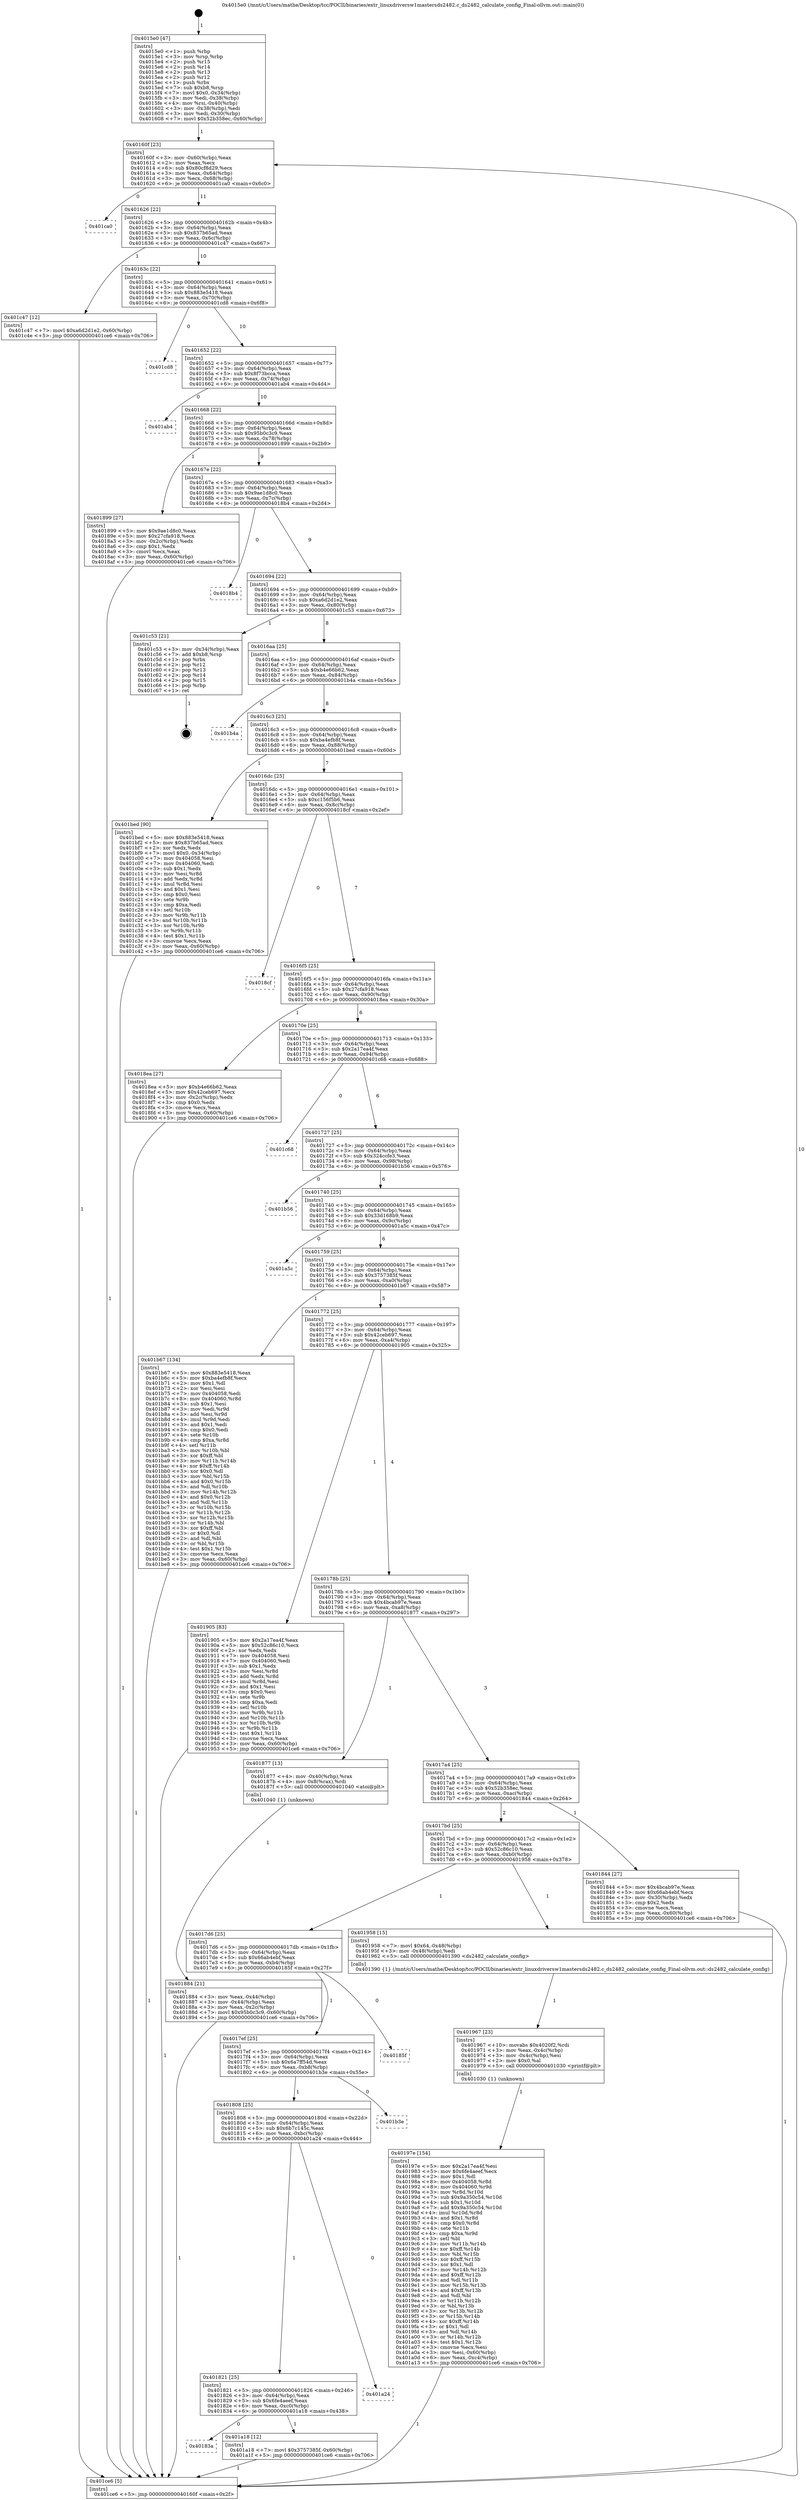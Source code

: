 digraph "0x4015e0" {
  label = "0x4015e0 (/mnt/c/Users/mathe/Desktop/tcc/POCII/binaries/extr_linuxdriversw1mastersds2482.c_ds2482_calculate_config_Final-ollvm.out::main(0))"
  labelloc = "t"
  node[shape=record]

  Entry [label="",width=0.3,height=0.3,shape=circle,fillcolor=black,style=filled]
  "0x40160f" [label="{
     0x40160f [23]\l
     | [instrs]\l
     &nbsp;&nbsp;0x40160f \<+3\>: mov -0x60(%rbp),%eax\l
     &nbsp;&nbsp;0x401612 \<+2\>: mov %eax,%ecx\l
     &nbsp;&nbsp;0x401614 \<+6\>: sub $0x80cf8d29,%ecx\l
     &nbsp;&nbsp;0x40161a \<+3\>: mov %eax,-0x64(%rbp)\l
     &nbsp;&nbsp;0x40161d \<+3\>: mov %ecx,-0x68(%rbp)\l
     &nbsp;&nbsp;0x401620 \<+6\>: je 0000000000401ca0 \<main+0x6c0\>\l
  }"]
  "0x401ca0" [label="{
     0x401ca0\l
  }", style=dashed]
  "0x401626" [label="{
     0x401626 [22]\l
     | [instrs]\l
     &nbsp;&nbsp;0x401626 \<+5\>: jmp 000000000040162b \<main+0x4b\>\l
     &nbsp;&nbsp;0x40162b \<+3\>: mov -0x64(%rbp),%eax\l
     &nbsp;&nbsp;0x40162e \<+5\>: sub $0x837b65ad,%eax\l
     &nbsp;&nbsp;0x401633 \<+3\>: mov %eax,-0x6c(%rbp)\l
     &nbsp;&nbsp;0x401636 \<+6\>: je 0000000000401c47 \<main+0x667\>\l
  }"]
  Exit [label="",width=0.3,height=0.3,shape=circle,fillcolor=black,style=filled,peripheries=2]
  "0x401c47" [label="{
     0x401c47 [12]\l
     | [instrs]\l
     &nbsp;&nbsp;0x401c47 \<+7\>: movl $0xa6d2d1e2,-0x60(%rbp)\l
     &nbsp;&nbsp;0x401c4e \<+5\>: jmp 0000000000401ce6 \<main+0x706\>\l
  }"]
  "0x40163c" [label="{
     0x40163c [22]\l
     | [instrs]\l
     &nbsp;&nbsp;0x40163c \<+5\>: jmp 0000000000401641 \<main+0x61\>\l
     &nbsp;&nbsp;0x401641 \<+3\>: mov -0x64(%rbp),%eax\l
     &nbsp;&nbsp;0x401644 \<+5\>: sub $0x883e5418,%eax\l
     &nbsp;&nbsp;0x401649 \<+3\>: mov %eax,-0x70(%rbp)\l
     &nbsp;&nbsp;0x40164c \<+6\>: je 0000000000401cd8 \<main+0x6f8\>\l
  }"]
  "0x40183a" [label="{
     0x40183a\l
  }", style=dashed]
  "0x401cd8" [label="{
     0x401cd8\l
  }", style=dashed]
  "0x401652" [label="{
     0x401652 [22]\l
     | [instrs]\l
     &nbsp;&nbsp;0x401652 \<+5\>: jmp 0000000000401657 \<main+0x77\>\l
     &nbsp;&nbsp;0x401657 \<+3\>: mov -0x64(%rbp),%eax\l
     &nbsp;&nbsp;0x40165a \<+5\>: sub $0x8f73bcca,%eax\l
     &nbsp;&nbsp;0x40165f \<+3\>: mov %eax,-0x74(%rbp)\l
     &nbsp;&nbsp;0x401662 \<+6\>: je 0000000000401ab4 \<main+0x4d4\>\l
  }"]
  "0x401a18" [label="{
     0x401a18 [12]\l
     | [instrs]\l
     &nbsp;&nbsp;0x401a18 \<+7\>: movl $0x3757385f,-0x60(%rbp)\l
     &nbsp;&nbsp;0x401a1f \<+5\>: jmp 0000000000401ce6 \<main+0x706\>\l
  }"]
  "0x401ab4" [label="{
     0x401ab4\l
  }", style=dashed]
  "0x401668" [label="{
     0x401668 [22]\l
     | [instrs]\l
     &nbsp;&nbsp;0x401668 \<+5\>: jmp 000000000040166d \<main+0x8d\>\l
     &nbsp;&nbsp;0x40166d \<+3\>: mov -0x64(%rbp),%eax\l
     &nbsp;&nbsp;0x401670 \<+5\>: sub $0x95b0c3c9,%eax\l
     &nbsp;&nbsp;0x401675 \<+3\>: mov %eax,-0x78(%rbp)\l
     &nbsp;&nbsp;0x401678 \<+6\>: je 0000000000401899 \<main+0x2b9\>\l
  }"]
  "0x401821" [label="{
     0x401821 [25]\l
     | [instrs]\l
     &nbsp;&nbsp;0x401821 \<+5\>: jmp 0000000000401826 \<main+0x246\>\l
     &nbsp;&nbsp;0x401826 \<+3\>: mov -0x64(%rbp),%eax\l
     &nbsp;&nbsp;0x401829 \<+5\>: sub $0x6fe4aeef,%eax\l
     &nbsp;&nbsp;0x40182e \<+6\>: mov %eax,-0xc0(%rbp)\l
     &nbsp;&nbsp;0x401834 \<+6\>: je 0000000000401a18 \<main+0x438\>\l
  }"]
  "0x401899" [label="{
     0x401899 [27]\l
     | [instrs]\l
     &nbsp;&nbsp;0x401899 \<+5\>: mov $0x9ae1d8c0,%eax\l
     &nbsp;&nbsp;0x40189e \<+5\>: mov $0x27cfa918,%ecx\l
     &nbsp;&nbsp;0x4018a3 \<+3\>: mov -0x2c(%rbp),%edx\l
     &nbsp;&nbsp;0x4018a6 \<+3\>: cmp $0x1,%edx\l
     &nbsp;&nbsp;0x4018a9 \<+3\>: cmovl %ecx,%eax\l
     &nbsp;&nbsp;0x4018ac \<+3\>: mov %eax,-0x60(%rbp)\l
     &nbsp;&nbsp;0x4018af \<+5\>: jmp 0000000000401ce6 \<main+0x706\>\l
  }"]
  "0x40167e" [label="{
     0x40167e [22]\l
     | [instrs]\l
     &nbsp;&nbsp;0x40167e \<+5\>: jmp 0000000000401683 \<main+0xa3\>\l
     &nbsp;&nbsp;0x401683 \<+3\>: mov -0x64(%rbp),%eax\l
     &nbsp;&nbsp;0x401686 \<+5\>: sub $0x9ae1d8c0,%eax\l
     &nbsp;&nbsp;0x40168b \<+3\>: mov %eax,-0x7c(%rbp)\l
     &nbsp;&nbsp;0x40168e \<+6\>: je 00000000004018b4 \<main+0x2d4\>\l
  }"]
  "0x401a24" [label="{
     0x401a24\l
  }", style=dashed]
  "0x4018b4" [label="{
     0x4018b4\l
  }", style=dashed]
  "0x401694" [label="{
     0x401694 [22]\l
     | [instrs]\l
     &nbsp;&nbsp;0x401694 \<+5\>: jmp 0000000000401699 \<main+0xb9\>\l
     &nbsp;&nbsp;0x401699 \<+3\>: mov -0x64(%rbp),%eax\l
     &nbsp;&nbsp;0x40169c \<+5\>: sub $0xa6d2d1e2,%eax\l
     &nbsp;&nbsp;0x4016a1 \<+3\>: mov %eax,-0x80(%rbp)\l
     &nbsp;&nbsp;0x4016a4 \<+6\>: je 0000000000401c53 \<main+0x673\>\l
  }"]
  "0x401808" [label="{
     0x401808 [25]\l
     | [instrs]\l
     &nbsp;&nbsp;0x401808 \<+5\>: jmp 000000000040180d \<main+0x22d\>\l
     &nbsp;&nbsp;0x40180d \<+3\>: mov -0x64(%rbp),%eax\l
     &nbsp;&nbsp;0x401810 \<+5\>: sub $0x6b7c145c,%eax\l
     &nbsp;&nbsp;0x401815 \<+6\>: mov %eax,-0xbc(%rbp)\l
     &nbsp;&nbsp;0x40181b \<+6\>: je 0000000000401a24 \<main+0x444\>\l
  }"]
  "0x401c53" [label="{
     0x401c53 [21]\l
     | [instrs]\l
     &nbsp;&nbsp;0x401c53 \<+3\>: mov -0x34(%rbp),%eax\l
     &nbsp;&nbsp;0x401c56 \<+7\>: add $0xb8,%rsp\l
     &nbsp;&nbsp;0x401c5d \<+1\>: pop %rbx\l
     &nbsp;&nbsp;0x401c5e \<+2\>: pop %r12\l
     &nbsp;&nbsp;0x401c60 \<+2\>: pop %r13\l
     &nbsp;&nbsp;0x401c62 \<+2\>: pop %r14\l
     &nbsp;&nbsp;0x401c64 \<+2\>: pop %r15\l
     &nbsp;&nbsp;0x401c66 \<+1\>: pop %rbp\l
     &nbsp;&nbsp;0x401c67 \<+1\>: ret\l
  }"]
  "0x4016aa" [label="{
     0x4016aa [25]\l
     | [instrs]\l
     &nbsp;&nbsp;0x4016aa \<+5\>: jmp 00000000004016af \<main+0xcf\>\l
     &nbsp;&nbsp;0x4016af \<+3\>: mov -0x64(%rbp),%eax\l
     &nbsp;&nbsp;0x4016b2 \<+5\>: sub $0xb4e66b62,%eax\l
     &nbsp;&nbsp;0x4016b7 \<+6\>: mov %eax,-0x84(%rbp)\l
     &nbsp;&nbsp;0x4016bd \<+6\>: je 0000000000401b4a \<main+0x56a\>\l
  }"]
  "0x401b3e" [label="{
     0x401b3e\l
  }", style=dashed]
  "0x401b4a" [label="{
     0x401b4a\l
  }", style=dashed]
  "0x4016c3" [label="{
     0x4016c3 [25]\l
     | [instrs]\l
     &nbsp;&nbsp;0x4016c3 \<+5\>: jmp 00000000004016c8 \<main+0xe8\>\l
     &nbsp;&nbsp;0x4016c8 \<+3\>: mov -0x64(%rbp),%eax\l
     &nbsp;&nbsp;0x4016cb \<+5\>: sub $0xba4efb8f,%eax\l
     &nbsp;&nbsp;0x4016d0 \<+6\>: mov %eax,-0x88(%rbp)\l
     &nbsp;&nbsp;0x4016d6 \<+6\>: je 0000000000401bed \<main+0x60d\>\l
  }"]
  "0x4017ef" [label="{
     0x4017ef [25]\l
     | [instrs]\l
     &nbsp;&nbsp;0x4017ef \<+5\>: jmp 00000000004017f4 \<main+0x214\>\l
     &nbsp;&nbsp;0x4017f4 \<+3\>: mov -0x64(%rbp),%eax\l
     &nbsp;&nbsp;0x4017f7 \<+5\>: sub $0x6a7ff54d,%eax\l
     &nbsp;&nbsp;0x4017fc \<+6\>: mov %eax,-0xb8(%rbp)\l
     &nbsp;&nbsp;0x401802 \<+6\>: je 0000000000401b3e \<main+0x55e\>\l
  }"]
  "0x401bed" [label="{
     0x401bed [90]\l
     | [instrs]\l
     &nbsp;&nbsp;0x401bed \<+5\>: mov $0x883e5418,%eax\l
     &nbsp;&nbsp;0x401bf2 \<+5\>: mov $0x837b65ad,%ecx\l
     &nbsp;&nbsp;0x401bf7 \<+2\>: xor %edx,%edx\l
     &nbsp;&nbsp;0x401bf9 \<+7\>: movl $0x0,-0x34(%rbp)\l
     &nbsp;&nbsp;0x401c00 \<+7\>: mov 0x404058,%esi\l
     &nbsp;&nbsp;0x401c07 \<+7\>: mov 0x404060,%edi\l
     &nbsp;&nbsp;0x401c0e \<+3\>: sub $0x1,%edx\l
     &nbsp;&nbsp;0x401c11 \<+3\>: mov %esi,%r8d\l
     &nbsp;&nbsp;0x401c14 \<+3\>: add %edx,%r8d\l
     &nbsp;&nbsp;0x401c17 \<+4\>: imul %r8d,%esi\l
     &nbsp;&nbsp;0x401c1b \<+3\>: and $0x1,%esi\l
     &nbsp;&nbsp;0x401c1e \<+3\>: cmp $0x0,%esi\l
     &nbsp;&nbsp;0x401c21 \<+4\>: sete %r9b\l
     &nbsp;&nbsp;0x401c25 \<+3\>: cmp $0xa,%edi\l
     &nbsp;&nbsp;0x401c28 \<+4\>: setl %r10b\l
     &nbsp;&nbsp;0x401c2c \<+3\>: mov %r9b,%r11b\l
     &nbsp;&nbsp;0x401c2f \<+3\>: and %r10b,%r11b\l
     &nbsp;&nbsp;0x401c32 \<+3\>: xor %r10b,%r9b\l
     &nbsp;&nbsp;0x401c35 \<+3\>: or %r9b,%r11b\l
     &nbsp;&nbsp;0x401c38 \<+4\>: test $0x1,%r11b\l
     &nbsp;&nbsp;0x401c3c \<+3\>: cmovne %ecx,%eax\l
     &nbsp;&nbsp;0x401c3f \<+3\>: mov %eax,-0x60(%rbp)\l
     &nbsp;&nbsp;0x401c42 \<+5\>: jmp 0000000000401ce6 \<main+0x706\>\l
  }"]
  "0x4016dc" [label="{
     0x4016dc [25]\l
     | [instrs]\l
     &nbsp;&nbsp;0x4016dc \<+5\>: jmp 00000000004016e1 \<main+0x101\>\l
     &nbsp;&nbsp;0x4016e1 \<+3\>: mov -0x64(%rbp),%eax\l
     &nbsp;&nbsp;0x4016e4 \<+5\>: sub $0xc156f5b6,%eax\l
     &nbsp;&nbsp;0x4016e9 \<+6\>: mov %eax,-0x8c(%rbp)\l
     &nbsp;&nbsp;0x4016ef \<+6\>: je 00000000004018cf \<main+0x2ef\>\l
  }"]
  "0x40185f" [label="{
     0x40185f\l
  }", style=dashed]
  "0x4018cf" [label="{
     0x4018cf\l
  }", style=dashed]
  "0x4016f5" [label="{
     0x4016f5 [25]\l
     | [instrs]\l
     &nbsp;&nbsp;0x4016f5 \<+5\>: jmp 00000000004016fa \<main+0x11a\>\l
     &nbsp;&nbsp;0x4016fa \<+3\>: mov -0x64(%rbp),%eax\l
     &nbsp;&nbsp;0x4016fd \<+5\>: sub $0x27cfa918,%eax\l
     &nbsp;&nbsp;0x401702 \<+6\>: mov %eax,-0x90(%rbp)\l
     &nbsp;&nbsp;0x401708 \<+6\>: je 00000000004018ea \<main+0x30a\>\l
  }"]
  "0x40197e" [label="{
     0x40197e [154]\l
     | [instrs]\l
     &nbsp;&nbsp;0x40197e \<+5\>: mov $0x2a17ea4f,%esi\l
     &nbsp;&nbsp;0x401983 \<+5\>: mov $0x6fe4aeef,%ecx\l
     &nbsp;&nbsp;0x401988 \<+2\>: mov $0x1,%dl\l
     &nbsp;&nbsp;0x40198a \<+8\>: mov 0x404058,%r8d\l
     &nbsp;&nbsp;0x401992 \<+8\>: mov 0x404060,%r9d\l
     &nbsp;&nbsp;0x40199a \<+3\>: mov %r8d,%r10d\l
     &nbsp;&nbsp;0x40199d \<+7\>: sub $0x9a350c54,%r10d\l
     &nbsp;&nbsp;0x4019a4 \<+4\>: sub $0x1,%r10d\l
     &nbsp;&nbsp;0x4019a8 \<+7\>: add $0x9a350c54,%r10d\l
     &nbsp;&nbsp;0x4019af \<+4\>: imul %r10d,%r8d\l
     &nbsp;&nbsp;0x4019b3 \<+4\>: and $0x1,%r8d\l
     &nbsp;&nbsp;0x4019b7 \<+4\>: cmp $0x0,%r8d\l
     &nbsp;&nbsp;0x4019bb \<+4\>: sete %r11b\l
     &nbsp;&nbsp;0x4019bf \<+4\>: cmp $0xa,%r9d\l
     &nbsp;&nbsp;0x4019c3 \<+3\>: setl %bl\l
     &nbsp;&nbsp;0x4019c6 \<+3\>: mov %r11b,%r14b\l
     &nbsp;&nbsp;0x4019c9 \<+4\>: xor $0xff,%r14b\l
     &nbsp;&nbsp;0x4019cd \<+3\>: mov %bl,%r15b\l
     &nbsp;&nbsp;0x4019d0 \<+4\>: xor $0xff,%r15b\l
     &nbsp;&nbsp;0x4019d4 \<+3\>: xor $0x1,%dl\l
     &nbsp;&nbsp;0x4019d7 \<+3\>: mov %r14b,%r12b\l
     &nbsp;&nbsp;0x4019da \<+4\>: and $0xff,%r12b\l
     &nbsp;&nbsp;0x4019de \<+3\>: and %dl,%r11b\l
     &nbsp;&nbsp;0x4019e1 \<+3\>: mov %r15b,%r13b\l
     &nbsp;&nbsp;0x4019e4 \<+4\>: and $0xff,%r13b\l
     &nbsp;&nbsp;0x4019e8 \<+2\>: and %dl,%bl\l
     &nbsp;&nbsp;0x4019ea \<+3\>: or %r11b,%r12b\l
     &nbsp;&nbsp;0x4019ed \<+3\>: or %bl,%r13b\l
     &nbsp;&nbsp;0x4019f0 \<+3\>: xor %r13b,%r12b\l
     &nbsp;&nbsp;0x4019f3 \<+3\>: or %r15b,%r14b\l
     &nbsp;&nbsp;0x4019f6 \<+4\>: xor $0xff,%r14b\l
     &nbsp;&nbsp;0x4019fa \<+3\>: or $0x1,%dl\l
     &nbsp;&nbsp;0x4019fd \<+3\>: and %dl,%r14b\l
     &nbsp;&nbsp;0x401a00 \<+3\>: or %r14b,%r12b\l
     &nbsp;&nbsp;0x401a03 \<+4\>: test $0x1,%r12b\l
     &nbsp;&nbsp;0x401a07 \<+3\>: cmovne %ecx,%esi\l
     &nbsp;&nbsp;0x401a0a \<+3\>: mov %esi,-0x60(%rbp)\l
     &nbsp;&nbsp;0x401a0d \<+6\>: mov %eax,-0xc4(%rbp)\l
     &nbsp;&nbsp;0x401a13 \<+5\>: jmp 0000000000401ce6 \<main+0x706\>\l
  }"]
  "0x4018ea" [label="{
     0x4018ea [27]\l
     | [instrs]\l
     &nbsp;&nbsp;0x4018ea \<+5\>: mov $0xb4e66b62,%eax\l
     &nbsp;&nbsp;0x4018ef \<+5\>: mov $0x42ceb697,%ecx\l
     &nbsp;&nbsp;0x4018f4 \<+3\>: mov -0x2c(%rbp),%edx\l
     &nbsp;&nbsp;0x4018f7 \<+3\>: cmp $0x0,%edx\l
     &nbsp;&nbsp;0x4018fa \<+3\>: cmove %ecx,%eax\l
     &nbsp;&nbsp;0x4018fd \<+3\>: mov %eax,-0x60(%rbp)\l
     &nbsp;&nbsp;0x401900 \<+5\>: jmp 0000000000401ce6 \<main+0x706\>\l
  }"]
  "0x40170e" [label="{
     0x40170e [25]\l
     | [instrs]\l
     &nbsp;&nbsp;0x40170e \<+5\>: jmp 0000000000401713 \<main+0x133\>\l
     &nbsp;&nbsp;0x401713 \<+3\>: mov -0x64(%rbp),%eax\l
     &nbsp;&nbsp;0x401716 \<+5\>: sub $0x2a17ea4f,%eax\l
     &nbsp;&nbsp;0x40171b \<+6\>: mov %eax,-0x94(%rbp)\l
     &nbsp;&nbsp;0x401721 \<+6\>: je 0000000000401c68 \<main+0x688\>\l
  }"]
  "0x401967" [label="{
     0x401967 [23]\l
     | [instrs]\l
     &nbsp;&nbsp;0x401967 \<+10\>: movabs $0x4020f2,%rdi\l
     &nbsp;&nbsp;0x401971 \<+3\>: mov %eax,-0x4c(%rbp)\l
     &nbsp;&nbsp;0x401974 \<+3\>: mov -0x4c(%rbp),%esi\l
     &nbsp;&nbsp;0x401977 \<+2\>: mov $0x0,%al\l
     &nbsp;&nbsp;0x401979 \<+5\>: call 0000000000401030 \<printf@plt\>\l
     | [calls]\l
     &nbsp;&nbsp;0x401030 \{1\} (unknown)\l
  }"]
  "0x401c68" [label="{
     0x401c68\l
  }", style=dashed]
  "0x401727" [label="{
     0x401727 [25]\l
     | [instrs]\l
     &nbsp;&nbsp;0x401727 \<+5\>: jmp 000000000040172c \<main+0x14c\>\l
     &nbsp;&nbsp;0x40172c \<+3\>: mov -0x64(%rbp),%eax\l
     &nbsp;&nbsp;0x40172f \<+5\>: sub $0x324ccfe3,%eax\l
     &nbsp;&nbsp;0x401734 \<+6\>: mov %eax,-0x98(%rbp)\l
     &nbsp;&nbsp;0x40173a \<+6\>: je 0000000000401b56 \<main+0x576\>\l
  }"]
  "0x4017d6" [label="{
     0x4017d6 [25]\l
     | [instrs]\l
     &nbsp;&nbsp;0x4017d6 \<+5\>: jmp 00000000004017db \<main+0x1fb\>\l
     &nbsp;&nbsp;0x4017db \<+3\>: mov -0x64(%rbp),%eax\l
     &nbsp;&nbsp;0x4017de \<+5\>: sub $0x66ab4ebf,%eax\l
     &nbsp;&nbsp;0x4017e3 \<+6\>: mov %eax,-0xb4(%rbp)\l
     &nbsp;&nbsp;0x4017e9 \<+6\>: je 000000000040185f \<main+0x27f\>\l
  }"]
  "0x401b56" [label="{
     0x401b56\l
  }", style=dashed]
  "0x401740" [label="{
     0x401740 [25]\l
     | [instrs]\l
     &nbsp;&nbsp;0x401740 \<+5\>: jmp 0000000000401745 \<main+0x165\>\l
     &nbsp;&nbsp;0x401745 \<+3\>: mov -0x64(%rbp),%eax\l
     &nbsp;&nbsp;0x401748 \<+5\>: sub $0x33d168b9,%eax\l
     &nbsp;&nbsp;0x40174d \<+6\>: mov %eax,-0x9c(%rbp)\l
     &nbsp;&nbsp;0x401753 \<+6\>: je 0000000000401a5c \<main+0x47c\>\l
  }"]
  "0x401958" [label="{
     0x401958 [15]\l
     | [instrs]\l
     &nbsp;&nbsp;0x401958 \<+7\>: movl $0x64,-0x48(%rbp)\l
     &nbsp;&nbsp;0x40195f \<+3\>: mov -0x48(%rbp),%edi\l
     &nbsp;&nbsp;0x401962 \<+5\>: call 0000000000401390 \<ds2482_calculate_config\>\l
     | [calls]\l
     &nbsp;&nbsp;0x401390 \{1\} (/mnt/c/Users/mathe/Desktop/tcc/POCII/binaries/extr_linuxdriversw1mastersds2482.c_ds2482_calculate_config_Final-ollvm.out::ds2482_calculate_config)\l
  }"]
  "0x401a5c" [label="{
     0x401a5c\l
  }", style=dashed]
  "0x401759" [label="{
     0x401759 [25]\l
     | [instrs]\l
     &nbsp;&nbsp;0x401759 \<+5\>: jmp 000000000040175e \<main+0x17e\>\l
     &nbsp;&nbsp;0x40175e \<+3\>: mov -0x64(%rbp),%eax\l
     &nbsp;&nbsp;0x401761 \<+5\>: sub $0x3757385f,%eax\l
     &nbsp;&nbsp;0x401766 \<+6\>: mov %eax,-0xa0(%rbp)\l
     &nbsp;&nbsp;0x40176c \<+6\>: je 0000000000401b67 \<main+0x587\>\l
  }"]
  "0x401884" [label="{
     0x401884 [21]\l
     | [instrs]\l
     &nbsp;&nbsp;0x401884 \<+3\>: mov %eax,-0x44(%rbp)\l
     &nbsp;&nbsp;0x401887 \<+3\>: mov -0x44(%rbp),%eax\l
     &nbsp;&nbsp;0x40188a \<+3\>: mov %eax,-0x2c(%rbp)\l
     &nbsp;&nbsp;0x40188d \<+7\>: movl $0x95b0c3c9,-0x60(%rbp)\l
     &nbsp;&nbsp;0x401894 \<+5\>: jmp 0000000000401ce6 \<main+0x706\>\l
  }"]
  "0x401b67" [label="{
     0x401b67 [134]\l
     | [instrs]\l
     &nbsp;&nbsp;0x401b67 \<+5\>: mov $0x883e5418,%eax\l
     &nbsp;&nbsp;0x401b6c \<+5\>: mov $0xba4efb8f,%ecx\l
     &nbsp;&nbsp;0x401b71 \<+2\>: mov $0x1,%dl\l
     &nbsp;&nbsp;0x401b73 \<+2\>: xor %esi,%esi\l
     &nbsp;&nbsp;0x401b75 \<+7\>: mov 0x404058,%edi\l
     &nbsp;&nbsp;0x401b7c \<+8\>: mov 0x404060,%r8d\l
     &nbsp;&nbsp;0x401b84 \<+3\>: sub $0x1,%esi\l
     &nbsp;&nbsp;0x401b87 \<+3\>: mov %edi,%r9d\l
     &nbsp;&nbsp;0x401b8a \<+3\>: add %esi,%r9d\l
     &nbsp;&nbsp;0x401b8d \<+4\>: imul %r9d,%edi\l
     &nbsp;&nbsp;0x401b91 \<+3\>: and $0x1,%edi\l
     &nbsp;&nbsp;0x401b94 \<+3\>: cmp $0x0,%edi\l
     &nbsp;&nbsp;0x401b97 \<+4\>: sete %r10b\l
     &nbsp;&nbsp;0x401b9b \<+4\>: cmp $0xa,%r8d\l
     &nbsp;&nbsp;0x401b9f \<+4\>: setl %r11b\l
     &nbsp;&nbsp;0x401ba3 \<+3\>: mov %r10b,%bl\l
     &nbsp;&nbsp;0x401ba6 \<+3\>: xor $0xff,%bl\l
     &nbsp;&nbsp;0x401ba9 \<+3\>: mov %r11b,%r14b\l
     &nbsp;&nbsp;0x401bac \<+4\>: xor $0xff,%r14b\l
     &nbsp;&nbsp;0x401bb0 \<+3\>: xor $0x0,%dl\l
     &nbsp;&nbsp;0x401bb3 \<+3\>: mov %bl,%r15b\l
     &nbsp;&nbsp;0x401bb6 \<+4\>: and $0x0,%r15b\l
     &nbsp;&nbsp;0x401bba \<+3\>: and %dl,%r10b\l
     &nbsp;&nbsp;0x401bbd \<+3\>: mov %r14b,%r12b\l
     &nbsp;&nbsp;0x401bc0 \<+4\>: and $0x0,%r12b\l
     &nbsp;&nbsp;0x401bc4 \<+3\>: and %dl,%r11b\l
     &nbsp;&nbsp;0x401bc7 \<+3\>: or %r10b,%r15b\l
     &nbsp;&nbsp;0x401bca \<+3\>: or %r11b,%r12b\l
     &nbsp;&nbsp;0x401bcd \<+3\>: xor %r12b,%r15b\l
     &nbsp;&nbsp;0x401bd0 \<+3\>: or %r14b,%bl\l
     &nbsp;&nbsp;0x401bd3 \<+3\>: xor $0xff,%bl\l
     &nbsp;&nbsp;0x401bd6 \<+3\>: or $0x0,%dl\l
     &nbsp;&nbsp;0x401bd9 \<+2\>: and %dl,%bl\l
     &nbsp;&nbsp;0x401bdb \<+3\>: or %bl,%r15b\l
     &nbsp;&nbsp;0x401bde \<+4\>: test $0x1,%r15b\l
     &nbsp;&nbsp;0x401be2 \<+3\>: cmovne %ecx,%eax\l
     &nbsp;&nbsp;0x401be5 \<+3\>: mov %eax,-0x60(%rbp)\l
     &nbsp;&nbsp;0x401be8 \<+5\>: jmp 0000000000401ce6 \<main+0x706\>\l
  }"]
  "0x401772" [label="{
     0x401772 [25]\l
     | [instrs]\l
     &nbsp;&nbsp;0x401772 \<+5\>: jmp 0000000000401777 \<main+0x197\>\l
     &nbsp;&nbsp;0x401777 \<+3\>: mov -0x64(%rbp),%eax\l
     &nbsp;&nbsp;0x40177a \<+5\>: sub $0x42ceb697,%eax\l
     &nbsp;&nbsp;0x40177f \<+6\>: mov %eax,-0xa4(%rbp)\l
     &nbsp;&nbsp;0x401785 \<+6\>: je 0000000000401905 \<main+0x325\>\l
  }"]
  "0x4015e0" [label="{
     0x4015e0 [47]\l
     | [instrs]\l
     &nbsp;&nbsp;0x4015e0 \<+1\>: push %rbp\l
     &nbsp;&nbsp;0x4015e1 \<+3\>: mov %rsp,%rbp\l
     &nbsp;&nbsp;0x4015e4 \<+2\>: push %r15\l
     &nbsp;&nbsp;0x4015e6 \<+2\>: push %r14\l
     &nbsp;&nbsp;0x4015e8 \<+2\>: push %r13\l
     &nbsp;&nbsp;0x4015ea \<+2\>: push %r12\l
     &nbsp;&nbsp;0x4015ec \<+1\>: push %rbx\l
     &nbsp;&nbsp;0x4015ed \<+7\>: sub $0xb8,%rsp\l
     &nbsp;&nbsp;0x4015f4 \<+7\>: movl $0x0,-0x34(%rbp)\l
     &nbsp;&nbsp;0x4015fb \<+3\>: mov %edi,-0x38(%rbp)\l
     &nbsp;&nbsp;0x4015fe \<+4\>: mov %rsi,-0x40(%rbp)\l
     &nbsp;&nbsp;0x401602 \<+3\>: mov -0x38(%rbp),%edi\l
     &nbsp;&nbsp;0x401605 \<+3\>: mov %edi,-0x30(%rbp)\l
     &nbsp;&nbsp;0x401608 \<+7\>: movl $0x52b358ec,-0x60(%rbp)\l
  }"]
  "0x401905" [label="{
     0x401905 [83]\l
     | [instrs]\l
     &nbsp;&nbsp;0x401905 \<+5\>: mov $0x2a17ea4f,%eax\l
     &nbsp;&nbsp;0x40190a \<+5\>: mov $0x52c86c10,%ecx\l
     &nbsp;&nbsp;0x40190f \<+2\>: xor %edx,%edx\l
     &nbsp;&nbsp;0x401911 \<+7\>: mov 0x404058,%esi\l
     &nbsp;&nbsp;0x401918 \<+7\>: mov 0x404060,%edi\l
     &nbsp;&nbsp;0x40191f \<+3\>: sub $0x1,%edx\l
     &nbsp;&nbsp;0x401922 \<+3\>: mov %esi,%r8d\l
     &nbsp;&nbsp;0x401925 \<+3\>: add %edx,%r8d\l
     &nbsp;&nbsp;0x401928 \<+4\>: imul %r8d,%esi\l
     &nbsp;&nbsp;0x40192c \<+3\>: and $0x1,%esi\l
     &nbsp;&nbsp;0x40192f \<+3\>: cmp $0x0,%esi\l
     &nbsp;&nbsp;0x401932 \<+4\>: sete %r9b\l
     &nbsp;&nbsp;0x401936 \<+3\>: cmp $0xa,%edi\l
     &nbsp;&nbsp;0x401939 \<+4\>: setl %r10b\l
     &nbsp;&nbsp;0x40193d \<+3\>: mov %r9b,%r11b\l
     &nbsp;&nbsp;0x401940 \<+3\>: and %r10b,%r11b\l
     &nbsp;&nbsp;0x401943 \<+3\>: xor %r10b,%r9b\l
     &nbsp;&nbsp;0x401946 \<+3\>: or %r9b,%r11b\l
     &nbsp;&nbsp;0x401949 \<+4\>: test $0x1,%r11b\l
     &nbsp;&nbsp;0x40194d \<+3\>: cmovne %ecx,%eax\l
     &nbsp;&nbsp;0x401950 \<+3\>: mov %eax,-0x60(%rbp)\l
     &nbsp;&nbsp;0x401953 \<+5\>: jmp 0000000000401ce6 \<main+0x706\>\l
  }"]
  "0x40178b" [label="{
     0x40178b [25]\l
     | [instrs]\l
     &nbsp;&nbsp;0x40178b \<+5\>: jmp 0000000000401790 \<main+0x1b0\>\l
     &nbsp;&nbsp;0x401790 \<+3\>: mov -0x64(%rbp),%eax\l
     &nbsp;&nbsp;0x401793 \<+5\>: sub $0x4bcab97e,%eax\l
     &nbsp;&nbsp;0x401798 \<+6\>: mov %eax,-0xa8(%rbp)\l
     &nbsp;&nbsp;0x40179e \<+6\>: je 0000000000401877 \<main+0x297\>\l
  }"]
  "0x401ce6" [label="{
     0x401ce6 [5]\l
     | [instrs]\l
     &nbsp;&nbsp;0x401ce6 \<+5\>: jmp 000000000040160f \<main+0x2f\>\l
  }"]
  "0x401877" [label="{
     0x401877 [13]\l
     | [instrs]\l
     &nbsp;&nbsp;0x401877 \<+4\>: mov -0x40(%rbp),%rax\l
     &nbsp;&nbsp;0x40187b \<+4\>: mov 0x8(%rax),%rdi\l
     &nbsp;&nbsp;0x40187f \<+5\>: call 0000000000401040 \<atoi@plt\>\l
     | [calls]\l
     &nbsp;&nbsp;0x401040 \{1\} (unknown)\l
  }"]
  "0x4017a4" [label="{
     0x4017a4 [25]\l
     | [instrs]\l
     &nbsp;&nbsp;0x4017a4 \<+5\>: jmp 00000000004017a9 \<main+0x1c9\>\l
     &nbsp;&nbsp;0x4017a9 \<+3\>: mov -0x64(%rbp),%eax\l
     &nbsp;&nbsp;0x4017ac \<+5\>: sub $0x52b358ec,%eax\l
     &nbsp;&nbsp;0x4017b1 \<+6\>: mov %eax,-0xac(%rbp)\l
     &nbsp;&nbsp;0x4017b7 \<+6\>: je 0000000000401844 \<main+0x264\>\l
  }"]
  "0x4017bd" [label="{
     0x4017bd [25]\l
     | [instrs]\l
     &nbsp;&nbsp;0x4017bd \<+5\>: jmp 00000000004017c2 \<main+0x1e2\>\l
     &nbsp;&nbsp;0x4017c2 \<+3\>: mov -0x64(%rbp),%eax\l
     &nbsp;&nbsp;0x4017c5 \<+5\>: sub $0x52c86c10,%eax\l
     &nbsp;&nbsp;0x4017ca \<+6\>: mov %eax,-0xb0(%rbp)\l
     &nbsp;&nbsp;0x4017d0 \<+6\>: je 0000000000401958 \<main+0x378\>\l
  }"]
  "0x401844" [label="{
     0x401844 [27]\l
     | [instrs]\l
     &nbsp;&nbsp;0x401844 \<+5\>: mov $0x4bcab97e,%eax\l
     &nbsp;&nbsp;0x401849 \<+5\>: mov $0x66ab4ebf,%ecx\l
     &nbsp;&nbsp;0x40184e \<+3\>: mov -0x30(%rbp),%edx\l
     &nbsp;&nbsp;0x401851 \<+3\>: cmp $0x2,%edx\l
     &nbsp;&nbsp;0x401854 \<+3\>: cmovne %ecx,%eax\l
     &nbsp;&nbsp;0x401857 \<+3\>: mov %eax,-0x60(%rbp)\l
     &nbsp;&nbsp;0x40185a \<+5\>: jmp 0000000000401ce6 \<main+0x706\>\l
  }"]
  Entry -> "0x4015e0" [label=" 1"]
  "0x40160f" -> "0x401ca0" [label=" 0"]
  "0x40160f" -> "0x401626" [label=" 11"]
  "0x401c53" -> Exit [label=" 1"]
  "0x401626" -> "0x401c47" [label=" 1"]
  "0x401626" -> "0x40163c" [label=" 10"]
  "0x401c47" -> "0x401ce6" [label=" 1"]
  "0x40163c" -> "0x401cd8" [label=" 0"]
  "0x40163c" -> "0x401652" [label=" 10"]
  "0x401bed" -> "0x401ce6" [label=" 1"]
  "0x401652" -> "0x401ab4" [label=" 0"]
  "0x401652" -> "0x401668" [label=" 10"]
  "0x401b67" -> "0x401ce6" [label=" 1"]
  "0x401668" -> "0x401899" [label=" 1"]
  "0x401668" -> "0x40167e" [label=" 9"]
  "0x401821" -> "0x40183a" [label=" 0"]
  "0x40167e" -> "0x4018b4" [label=" 0"]
  "0x40167e" -> "0x401694" [label=" 9"]
  "0x401821" -> "0x401a18" [label=" 1"]
  "0x401694" -> "0x401c53" [label=" 1"]
  "0x401694" -> "0x4016aa" [label=" 8"]
  "0x401808" -> "0x401821" [label=" 1"]
  "0x4016aa" -> "0x401b4a" [label=" 0"]
  "0x4016aa" -> "0x4016c3" [label=" 8"]
  "0x401808" -> "0x401a24" [label=" 0"]
  "0x4016c3" -> "0x401bed" [label=" 1"]
  "0x4016c3" -> "0x4016dc" [label=" 7"]
  "0x4017ef" -> "0x401808" [label=" 1"]
  "0x4016dc" -> "0x4018cf" [label=" 0"]
  "0x4016dc" -> "0x4016f5" [label=" 7"]
  "0x4017ef" -> "0x401b3e" [label=" 0"]
  "0x4016f5" -> "0x4018ea" [label=" 1"]
  "0x4016f5" -> "0x40170e" [label=" 6"]
  "0x4017d6" -> "0x4017ef" [label=" 1"]
  "0x40170e" -> "0x401c68" [label=" 0"]
  "0x40170e" -> "0x401727" [label=" 6"]
  "0x4017d6" -> "0x40185f" [label=" 0"]
  "0x401727" -> "0x401b56" [label=" 0"]
  "0x401727" -> "0x401740" [label=" 6"]
  "0x401a18" -> "0x401ce6" [label=" 1"]
  "0x401740" -> "0x401a5c" [label=" 0"]
  "0x401740" -> "0x401759" [label=" 6"]
  "0x40197e" -> "0x401ce6" [label=" 1"]
  "0x401759" -> "0x401b67" [label=" 1"]
  "0x401759" -> "0x401772" [label=" 5"]
  "0x401958" -> "0x401967" [label=" 1"]
  "0x401772" -> "0x401905" [label=" 1"]
  "0x401772" -> "0x40178b" [label=" 4"]
  "0x4017bd" -> "0x4017d6" [label=" 1"]
  "0x40178b" -> "0x401877" [label=" 1"]
  "0x40178b" -> "0x4017a4" [label=" 3"]
  "0x4017bd" -> "0x401958" [label=" 1"]
  "0x4017a4" -> "0x401844" [label=" 1"]
  "0x4017a4" -> "0x4017bd" [label=" 2"]
  "0x401844" -> "0x401ce6" [label=" 1"]
  "0x4015e0" -> "0x40160f" [label=" 1"]
  "0x401ce6" -> "0x40160f" [label=" 10"]
  "0x401877" -> "0x401884" [label=" 1"]
  "0x401884" -> "0x401ce6" [label=" 1"]
  "0x401899" -> "0x401ce6" [label=" 1"]
  "0x4018ea" -> "0x401ce6" [label=" 1"]
  "0x401905" -> "0x401ce6" [label=" 1"]
  "0x401967" -> "0x40197e" [label=" 1"]
}
